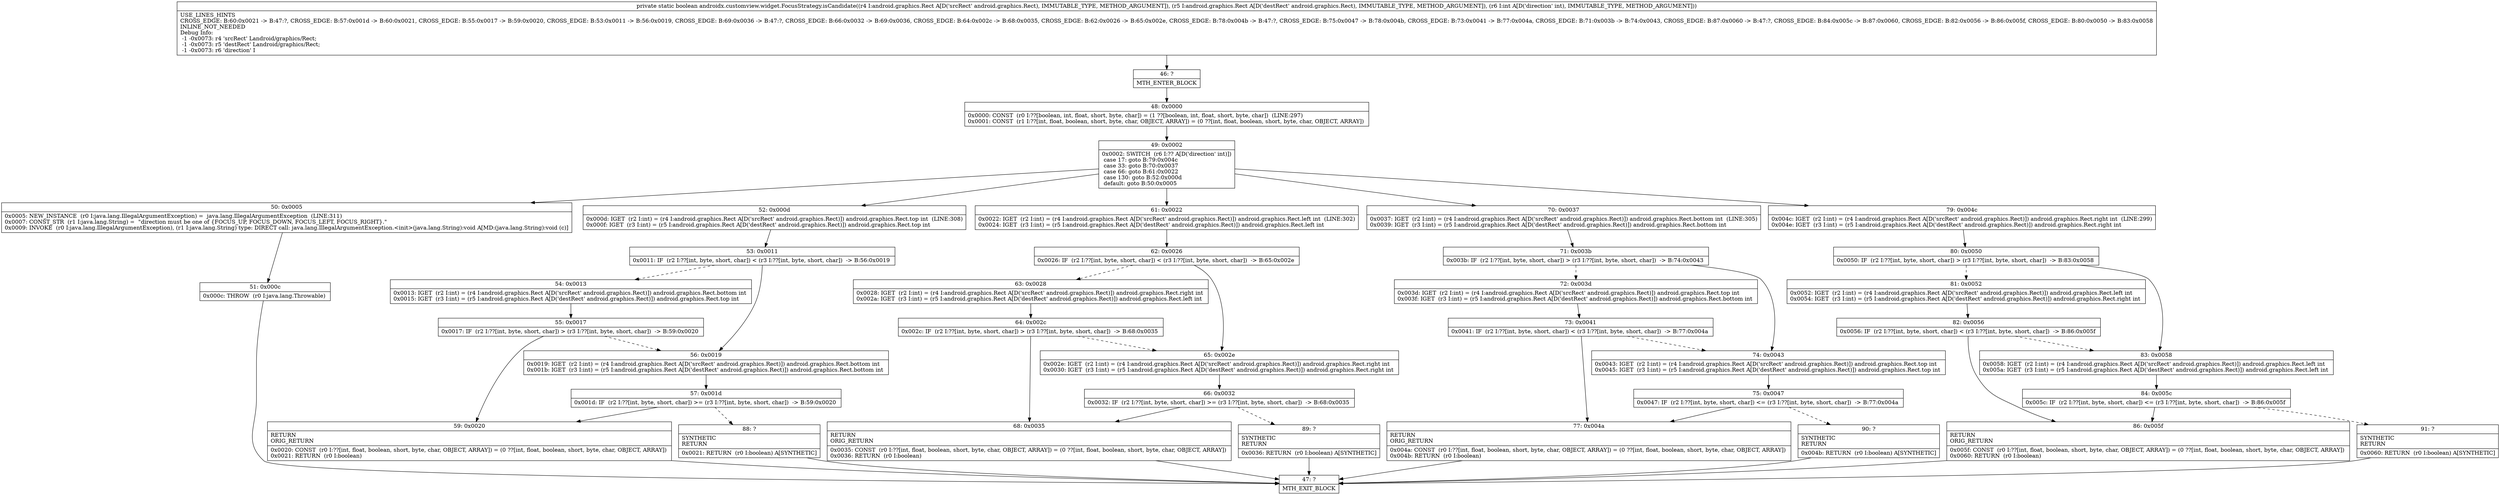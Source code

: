 digraph "CFG forandroidx.customview.widget.FocusStrategy.isCandidate(Landroid\/graphics\/Rect;Landroid\/graphics\/Rect;I)Z" {
Node_46 [shape=record,label="{46\:\ ?|MTH_ENTER_BLOCK\l}"];
Node_48 [shape=record,label="{48\:\ 0x0000|0x0000: CONST  (r0 I:??[boolean, int, float, short, byte, char]) = (1 ??[boolean, int, float, short, byte, char])  (LINE:297)\l0x0001: CONST  (r1 I:??[int, float, boolean, short, byte, char, OBJECT, ARRAY]) = (0 ??[int, float, boolean, short, byte, char, OBJECT, ARRAY]) \l}"];
Node_49 [shape=record,label="{49\:\ 0x0002|0x0002: SWITCH  (r6 I:?? A[D('direction' int)])\l case 17: goto B:79:0x004c\l case 33: goto B:70:0x0037\l case 66: goto B:61:0x0022\l case 130: goto B:52:0x000d\l default: goto B:50:0x0005 \l}"];
Node_50 [shape=record,label="{50\:\ 0x0005|0x0005: NEW_INSTANCE  (r0 I:java.lang.IllegalArgumentException) =  java.lang.IllegalArgumentException  (LINE:311)\l0x0007: CONST_STR  (r1 I:java.lang.String) =  \"direction must be one of \{FOCUS_UP, FOCUS_DOWN, FOCUS_LEFT, FOCUS_RIGHT\}.\" \l0x0009: INVOKE  (r0 I:java.lang.IllegalArgumentException), (r1 I:java.lang.String) type: DIRECT call: java.lang.IllegalArgumentException.\<init\>(java.lang.String):void A[MD:(java.lang.String):void (c)]\l}"];
Node_51 [shape=record,label="{51\:\ 0x000c|0x000c: THROW  (r0 I:java.lang.Throwable) \l}"];
Node_47 [shape=record,label="{47\:\ ?|MTH_EXIT_BLOCK\l}"];
Node_52 [shape=record,label="{52\:\ 0x000d|0x000d: IGET  (r2 I:int) = (r4 I:android.graphics.Rect A[D('srcRect' android.graphics.Rect)]) android.graphics.Rect.top int  (LINE:308)\l0x000f: IGET  (r3 I:int) = (r5 I:android.graphics.Rect A[D('destRect' android.graphics.Rect)]) android.graphics.Rect.top int \l}"];
Node_53 [shape=record,label="{53\:\ 0x0011|0x0011: IF  (r2 I:??[int, byte, short, char]) \< (r3 I:??[int, byte, short, char])  \-\> B:56:0x0019 \l}"];
Node_54 [shape=record,label="{54\:\ 0x0013|0x0013: IGET  (r2 I:int) = (r4 I:android.graphics.Rect A[D('srcRect' android.graphics.Rect)]) android.graphics.Rect.bottom int \l0x0015: IGET  (r3 I:int) = (r5 I:android.graphics.Rect A[D('destRect' android.graphics.Rect)]) android.graphics.Rect.top int \l}"];
Node_55 [shape=record,label="{55\:\ 0x0017|0x0017: IF  (r2 I:??[int, byte, short, char]) \> (r3 I:??[int, byte, short, char])  \-\> B:59:0x0020 \l}"];
Node_59 [shape=record,label="{59\:\ 0x0020|RETURN\lORIG_RETURN\l|0x0020: CONST  (r0 I:??[int, float, boolean, short, byte, char, OBJECT, ARRAY]) = (0 ??[int, float, boolean, short, byte, char, OBJECT, ARRAY]) \l0x0021: RETURN  (r0 I:boolean) \l}"];
Node_56 [shape=record,label="{56\:\ 0x0019|0x0019: IGET  (r2 I:int) = (r4 I:android.graphics.Rect A[D('srcRect' android.graphics.Rect)]) android.graphics.Rect.bottom int \l0x001b: IGET  (r3 I:int) = (r5 I:android.graphics.Rect A[D('destRect' android.graphics.Rect)]) android.graphics.Rect.bottom int \l}"];
Node_57 [shape=record,label="{57\:\ 0x001d|0x001d: IF  (r2 I:??[int, byte, short, char]) \>= (r3 I:??[int, byte, short, char])  \-\> B:59:0x0020 \l}"];
Node_88 [shape=record,label="{88\:\ ?|SYNTHETIC\lRETURN\l|0x0021: RETURN  (r0 I:boolean) A[SYNTHETIC]\l}"];
Node_61 [shape=record,label="{61\:\ 0x0022|0x0022: IGET  (r2 I:int) = (r4 I:android.graphics.Rect A[D('srcRect' android.graphics.Rect)]) android.graphics.Rect.left int  (LINE:302)\l0x0024: IGET  (r3 I:int) = (r5 I:android.graphics.Rect A[D('destRect' android.graphics.Rect)]) android.graphics.Rect.left int \l}"];
Node_62 [shape=record,label="{62\:\ 0x0026|0x0026: IF  (r2 I:??[int, byte, short, char]) \< (r3 I:??[int, byte, short, char])  \-\> B:65:0x002e \l}"];
Node_63 [shape=record,label="{63\:\ 0x0028|0x0028: IGET  (r2 I:int) = (r4 I:android.graphics.Rect A[D('srcRect' android.graphics.Rect)]) android.graphics.Rect.right int \l0x002a: IGET  (r3 I:int) = (r5 I:android.graphics.Rect A[D('destRect' android.graphics.Rect)]) android.graphics.Rect.left int \l}"];
Node_64 [shape=record,label="{64\:\ 0x002c|0x002c: IF  (r2 I:??[int, byte, short, char]) \> (r3 I:??[int, byte, short, char])  \-\> B:68:0x0035 \l}"];
Node_68 [shape=record,label="{68\:\ 0x0035|RETURN\lORIG_RETURN\l|0x0035: CONST  (r0 I:??[int, float, boolean, short, byte, char, OBJECT, ARRAY]) = (0 ??[int, float, boolean, short, byte, char, OBJECT, ARRAY]) \l0x0036: RETURN  (r0 I:boolean) \l}"];
Node_65 [shape=record,label="{65\:\ 0x002e|0x002e: IGET  (r2 I:int) = (r4 I:android.graphics.Rect A[D('srcRect' android.graphics.Rect)]) android.graphics.Rect.right int \l0x0030: IGET  (r3 I:int) = (r5 I:android.graphics.Rect A[D('destRect' android.graphics.Rect)]) android.graphics.Rect.right int \l}"];
Node_66 [shape=record,label="{66\:\ 0x0032|0x0032: IF  (r2 I:??[int, byte, short, char]) \>= (r3 I:??[int, byte, short, char])  \-\> B:68:0x0035 \l}"];
Node_89 [shape=record,label="{89\:\ ?|SYNTHETIC\lRETURN\l|0x0036: RETURN  (r0 I:boolean) A[SYNTHETIC]\l}"];
Node_70 [shape=record,label="{70\:\ 0x0037|0x0037: IGET  (r2 I:int) = (r4 I:android.graphics.Rect A[D('srcRect' android.graphics.Rect)]) android.graphics.Rect.bottom int  (LINE:305)\l0x0039: IGET  (r3 I:int) = (r5 I:android.graphics.Rect A[D('destRect' android.graphics.Rect)]) android.graphics.Rect.bottom int \l}"];
Node_71 [shape=record,label="{71\:\ 0x003b|0x003b: IF  (r2 I:??[int, byte, short, char]) \> (r3 I:??[int, byte, short, char])  \-\> B:74:0x0043 \l}"];
Node_72 [shape=record,label="{72\:\ 0x003d|0x003d: IGET  (r2 I:int) = (r4 I:android.graphics.Rect A[D('srcRect' android.graphics.Rect)]) android.graphics.Rect.top int \l0x003f: IGET  (r3 I:int) = (r5 I:android.graphics.Rect A[D('destRect' android.graphics.Rect)]) android.graphics.Rect.bottom int \l}"];
Node_73 [shape=record,label="{73\:\ 0x0041|0x0041: IF  (r2 I:??[int, byte, short, char]) \< (r3 I:??[int, byte, short, char])  \-\> B:77:0x004a \l}"];
Node_77 [shape=record,label="{77\:\ 0x004a|RETURN\lORIG_RETURN\l|0x004a: CONST  (r0 I:??[int, float, boolean, short, byte, char, OBJECT, ARRAY]) = (0 ??[int, float, boolean, short, byte, char, OBJECT, ARRAY]) \l0x004b: RETURN  (r0 I:boolean) \l}"];
Node_74 [shape=record,label="{74\:\ 0x0043|0x0043: IGET  (r2 I:int) = (r4 I:android.graphics.Rect A[D('srcRect' android.graphics.Rect)]) android.graphics.Rect.top int \l0x0045: IGET  (r3 I:int) = (r5 I:android.graphics.Rect A[D('destRect' android.graphics.Rect)]) android.graphics.Rect.top int \l}"];
Node_75 [shape=record,label="{75\:\ 0x0047|0x0047: IF  (r2 I:??[int, byte, short, char]) \<= (r3 I:??[int, byte, short, char])  \-\> B:77:0x004a \l}"];
Node_90 [shape=record,label="{90\:\ ?|SYNTHETIC\lRETURN\l|0x004b: RETURN  (r0 I:boolean) A[SYNTHETIC]\l}"];
Node_79 [shape=record,label="{79\:\ 0x004c|0x004c: IGET  (r2 I:int) = (r4 I:android.graphics.Rect A[D('srcRect' android.graphics.Rect)]) android.graphics.Rect.right int  (LINE:299)\l0x004e: IGET  (r3 I:int) = (r5 I:android.graphics.Rect A[D('destRect' android.graphics.Rect)]) android.graphics.Rect.right int \l}"];
Node_80 [shape=record,label="{80\:\ 0x0050|0x0050: IF  (r2 I:??[int, byte, short, char]) \> (r3 I:??[int, byte, short, char])  \-\> B:83:0x0058 \l}"];
Node_81 [shape=record,label="{81\:\ 0x0052|0x0052: IGET  (r2 I:int) = (r4 I:android.graphics.Rect A[D('srcRect' android.graphics.Rect)]) android.graphics.Rect.left int \l0x0054: IGET  (r3 I:int) = (r5 I:android.graphics.Rect A[D('destRect' android.graphics.Rect)]) android.graphics.Rect.right int \l}"];
Node_82 [shape=record,label="{82\:\ 0x0056|0x0056: IF  (r2 I:??[int, byte, short, char]) \< (r3 I:??[int, byte, short, char])  \-\> B:86:0x005f \l}"];
Node_86 [shape=record,label="{86\:\ 0x005f|RETURN\lORIG_RETURN\l|0x005f: CONST  (r0 I:??[int, float, boolean, short, byte, char, OBJECT, ARRAY]) = (0 ??[int, float, boolean, short, byte, char, OBJECT, ARRAY]) \l0x0060: RETURN  (r0 I:boolean) \l}"];
Node_83 [shape=record,label="{83\:\ 0x0058|0x0058: IGET  (r2 I:int) = (r4 I:android.graphics.Rect A[D('srcRect' android.graphics.Rect)]) android.graphics.Rect.left int \l0x005a: IGET  (r3 I:int) = (r5 I:android.graphics.Rect A[D('destRect' android.graphics.Rect)]) android.graphics.Rect.left int \l}"];
Node_84 [shape=record,label="{84\:\ 0x005c|0x005c: IF  (r2 I:??[int, byte, short, char]) \<= (r3 I:??[int, byte, short, char])  \-\> B:86:0x005f \l}"];
Node_91 [shape=record,label="{91\:\ ?|SYNTHETIC\lRETURN\l|0x0060: RETURN  (r0 I:boolean) A[SYNTHETIC]\l}"];
MethodNode[shape=record,label="{private static boolean androidx.customview.widget.FocusStrategy.isCandidate((r4 I:android.graphics.Rect A[D('srcRect' android.graphics.Rect), IMMUTABLE_TYPE, METHOD_ARGUMENT]), (r5 I:android.graphics.Rect A[D('destRect' android.graphics.Rect), IMMUTABLE_TYPE, METHOD_ARGUMENT]), (r6 I:int A[D('direction' int), IMMUTABLE_TYPE, METHOD_ARGUMENT]))  | USE_LINES_HINTS\lCROSS_EDGE: B:60:0x0021 \-\> B:47:?, CROSS_EDGE: B:57:0x001d \-\> B:60:0x0021, CROSS_EDGE: B:55:0x0017 \-\> B:59:0x0020, CROSS_EDGE: B:53:0x0011 \-\> B:56:0x0019, CROSS_EDGE: B:69:0x0036 \-\> B:47:?, CROSS_EDGE: B:66:0x0032 \-\> B:69:0x0036, CROSS_EDGE: B:64:0x002c \-\> B:68:0x0035, CROSS_EDGE: B:62:0x0026 \-\> B:65:0x002e, CROSS_EDGE: B:78:0x004b \-\> B:47:?, CROSS_EDGE: B:75:0x0047 \-\> B:78:0x004b, CROSS_EDGE: B:73:0x0041 \-\> B:77:0x004a, CROSS_EDGE: B:71:0x003b \-\> B:74:0x0043, CROSS_EDGE: B:87:0x0060 \-\> B:47:?, CROSS_EDGE: B:84:0x005c \-\> B:87:0x0060, CROSS_EDGE: B:82:0x0056 \-\> B:86:0x005f, CROSS_EDGE: B:80:0x0050 \-\> B:83:0x0058\lINLINE_NOT_NEEDED\lDebug Info:\l  \-1 \-0x0073: r4 'srcRect' Landroid\/graphics\/Rect;\l  \-1 \-0x0073: r5 'destRect' Landroid\/graphics\/Rect;\l  \-1 \-0x0073: r6 'direction' I\l}"];
MethodNode -> Node_46;Node_46 -> Node_48;
Node_48 -> Node_49;
Node_49 -> Node_50;
Node_49 -> Node_52;
Node_49 -> Node_61;
Node_49 -> Node_70;
Node_49 -> Node_79;
Node_50 -> Node_51;
Node_51 -> Node_47;
Node_52 -> Node_53;
Node_53 -> Node_54[style=dashed];
Node_53 -> Node_56;
Node_54 -> Node_55;
Node_55 -> Node_56[style=dashed];
Node_55 -> Node_59;
Node_59 -> Node_47;
Node_56 -> Node_57;
Node_57 -> Node_59;
Node_57 -> Node_88[style=dashed];
Node_88 -> Node_47;
Node_61 -> Node_62;
Node_62 -> Node_63[style=dashed];
Node_62 -> Node_65;
Node_63 -> Node_64;
Node_64 -> Node_65[style=dashed];
Node_64 -> Node_68;
Node_68 -> Node_47;
Node_65 -> Node_66;
Node_66 -> Node_68;
Node_66 -> Node_89[style=dashed];
Node_89 -> Node_47;
Node_70 -> Node_71;
Node_71 -> Node_72[style=dashed];
Node_71 -> Node_74;
Node_72 -> Node_73;
Node_73 -> Node_74[style=dashed];
Node_73 -> Node_77;
Node_77 -> Node_47;
Node_74 -> Node_75;
Node_75 -> Node_77;
Node_75 -> Node_90[style=dashed];
Node_90 -> Node_47;
Node_79 -> Node_80;
Node_80 -> Node_81[style=dashed];
Node_80 -> Node_83;
Node_81 -> Node_82;
Node_82 -> Node_83[style=dashed];
Node_82 -> Node_86;
Node_86 -> Node_47;
Node_83 -> Node_84;
Node_84 -> Node_86;
Node_84 -> Node_91[style=dashed];
Node_91 -> Node_47;
}


